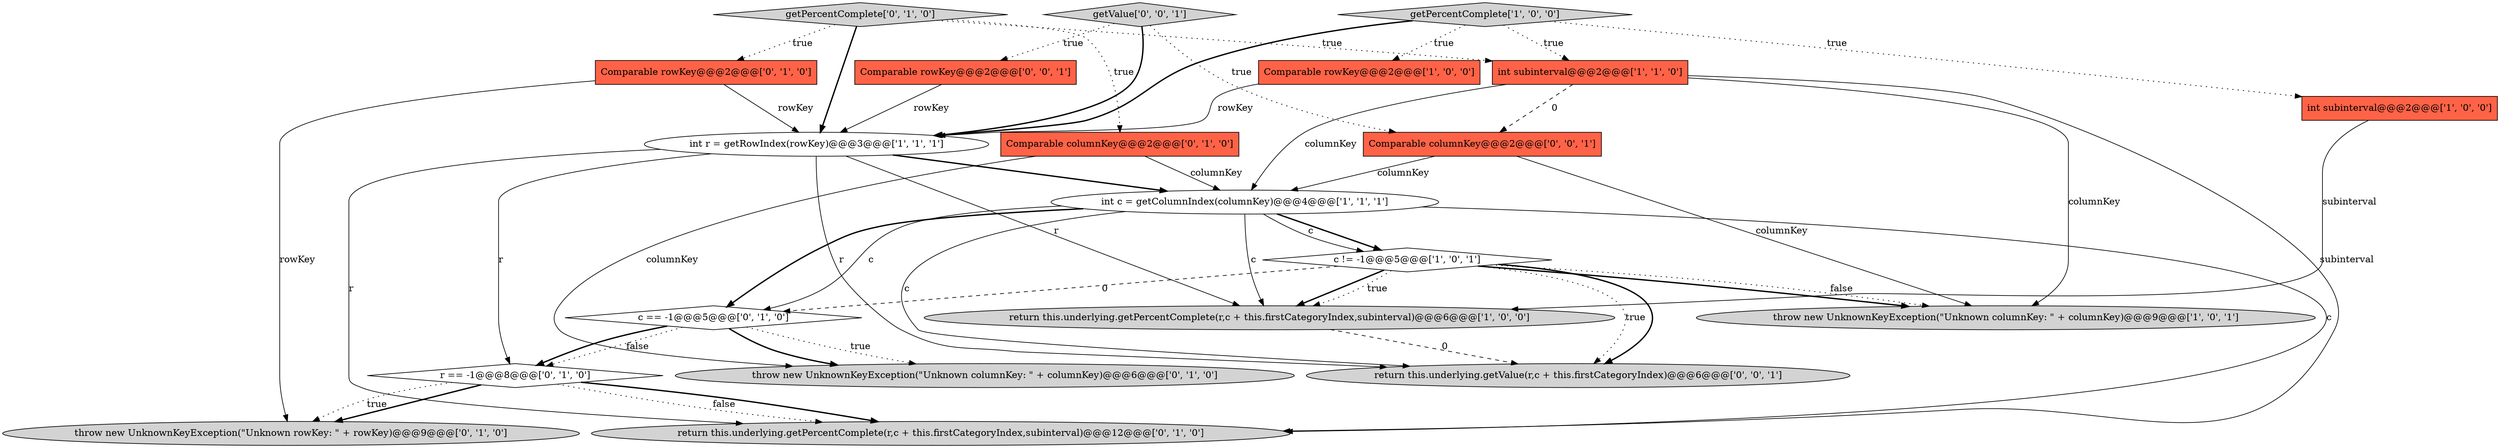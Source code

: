 digraph {
6 [style = filled, label = "int r = getRowIndex(rowKey)@@@3@@@['1', '1', '1']", fillcolor = white, shape = ellipse image = "AAA0AAABBB1BBB"];
9 [style = filled, label = "Comparable columnKey@@@2@@@['0', '1', '0']", fillcolor = tomato, shape = box image = "AAA0AAABBB2BBB"];
5 [style = filled, label = "int subinterval@@@2@@@['1', '1', '0']", fillcolor = tomato, shape = box image = "AAA0AAABBB1BBB"];
3 [style = filled, label = "int c = getColumnIndex(columnKey)@@@4@@@['1', '1', '1']", fillcolor = white, shape = ellipse image = "AAA0AAABBB1BBB"];
0 [style = filled, label = "c != -1@@@5@@@['1', '0', '1']", fillcolor = white, shape = diamond image = "AAA0AAABBB1BBB"];
19 [style = filled, label = "Comparable columnKey@@@2@@@['0', '0', '1']", fillcolor = tomato, shape = box image = "AAA0AAABBB3BBB"];
1 [style = filled, label = "getPercentComplete['1', '0', '0']", fillcolor = lightgray, shape = diamond image = "AAA0AAABBB1BBB"];
2 [style = filled, label = "int subinterval@@@2@@@['1', '0', '0']", fillcolor = tomato, shape = box image = "AAA0AAABBB1BBB"];
14 [style = filled, label = "throw new UnknownKeyException(\"Unknown columnKey: \" + columnKey)@@@6@@@['0', '1', '0']", fillcolor = lightgray, shape = ellipse image = "AAA0AAABBB2BBB"];
18 [style = filled, label = "return this.underlying.getValue(r,c + this.firstCategoryIndex)@@@6@@@['0', '0', '1']", fillcolor = lightgray, shape = ellipse image = "AAA0AAABBB3BBB"];
8 [style = filled, label = "throw new UnknownKeyException(\"Unknown columnKey: \" + columnKey)@@@9@@@['1', '0', '1']", fillcolor = lightgray, shape = ellipse image = "AAA0AAABBB1BBB"];
13 [style = filled, label = "return this.underlying.getPercentComplete(r,c + this.firstCategoryIndex,subinterval)@@@12@@@['0', '1', '0']", fillcolor = lightgray, shape = ellipse image = "AAA0AAABBB2BBB"];
4 [style = filled, label = "Comparable rowKey@@@2@@@['1', '0', '0']", fillcolor = tomato, shape = box image = "AAA0AAABBB1BBB"];
12 [style = filled, label = "c == -1@@@5@@@['0', '1', '0']", fillcolor = white, shape = diamond image = "AAA1AAABBB2BBB"];
15 [style = filled, label = "getPercentComplete['0', '1', '0']", fillcolor = lightgray, shape = diamond image = "AAA0AAABBB2BBB"];
11 [style = filled, label = "Comparable rowKey@@@2@@@['0', '1', '0']", fillcolor = tomato, shape = box image = "AAA0AAABBB2BBB"];
10 [style = filled, label = "throw new UnknownKeyException(\"Unknown rowKey: \" + rowKey)@@@9@@@['0', '1', '0']", fillcolor = lightgray, shape = ellipse image = "AAA1AAABBB2BBB"];
16 [style = filled, label = "r == -1@@@8@@@['0', '1', '0']", fillcolor = white, shape = diamond image = "AAA1AAABBB2BBB"];
20 [style = filled, label = "getValue['0', '0', '1']", fillcolor = lightgray, shape = diamond image = "AAA0AAABBB3BBB"];
17 [style = filled, label = "Comparable rowKey@@@2@@@['0', '0', '1']", fillcolor = tomato, shape = box image = "AAA0AAABBB3BBB"];
7 [style = filled, label = "return this.underlying.getPercentComplete(r,c + this.firstCategoryIndex,subinterval)@@@6@@@['1', '0', '0']", fillcolor = lightgray, shape = ellipse image = "AAA0AAABBB1BBB"];
7->18 [style = dashed, label="0"];
12->16 [style = dotted, label="false"];
6->18 [style = solid, label="r"];
20->6 [style = bold, label=""];
0->7 [style = bold, label=""];
12->14 [style = bold, label=""];
16->13 [style = dotted, label="false"];
0->7 [style = dotted, label="true"];
2->7 [style = solid, label="subinterval"];
9->14 [style = solid, label="columnKey"];
6->7 [style = solid, label="r"];
3->12 [style = solid, label="c"];
15->11 [style = dotted, label="true"];
5->8 [style = solid, label="columnKey"];
19->3 [style = solid, label="columnKey"];
0->8 [style = bold, label=""];
20->17 [style = dotted, label="true"];
5->19 [style = dashed, label="0"];
3->7 [style = solid, label="c"];
16->13 [style = bold, label=""];
1->6 [style = bold, label=""];
16->10 [style = bold, label=""];
15->6 [style = bold, label=""];
19->8 [style = solid, label="columnKey"];
17->6 [style = solid, label="rowKey"];
12->16 [style = bold, label=""];
5->3 [style = solid, label="columnKey"];
15->5 [style = dotted, label="true"];
11->6 [style = solid, label="rowKey"];
6->13 [style = solid, label="r"];
9->3 [style = solid, label="columnKey"];
3->12 [style = bold, label=""];
1->5 [style = dotted, label="true"];
3->0 [style = bold, label=""];
16->10 [style = dotted, label="true"];
6->3 [style = bold, label=""];
12->14 [style = dotted, label="true"];
0->8 [style = dotted, label="false"];
6->16 [style = solid, label="r"];
0->18 [style = dotted, label="true"];
1->2 [style = dotted, label="true"];
15->9 [style = dotted, label="true"];
4->6 [style = solid, label="rowKey"];
20->19 [style = dotted, label="true"];
3->18 [style = solid, label="c"];
3->0 [style = solid, label="c"];
5->13 [style = solid, label="subinterval"];
11->10 [style = solid, label="rowKey"];
1->4 [style = dotted, label="true"];
0->18 [style = bold, label=""];
3->13 [style = solid, label="c"];
0->12 [style = dashed, label="0"];
}
